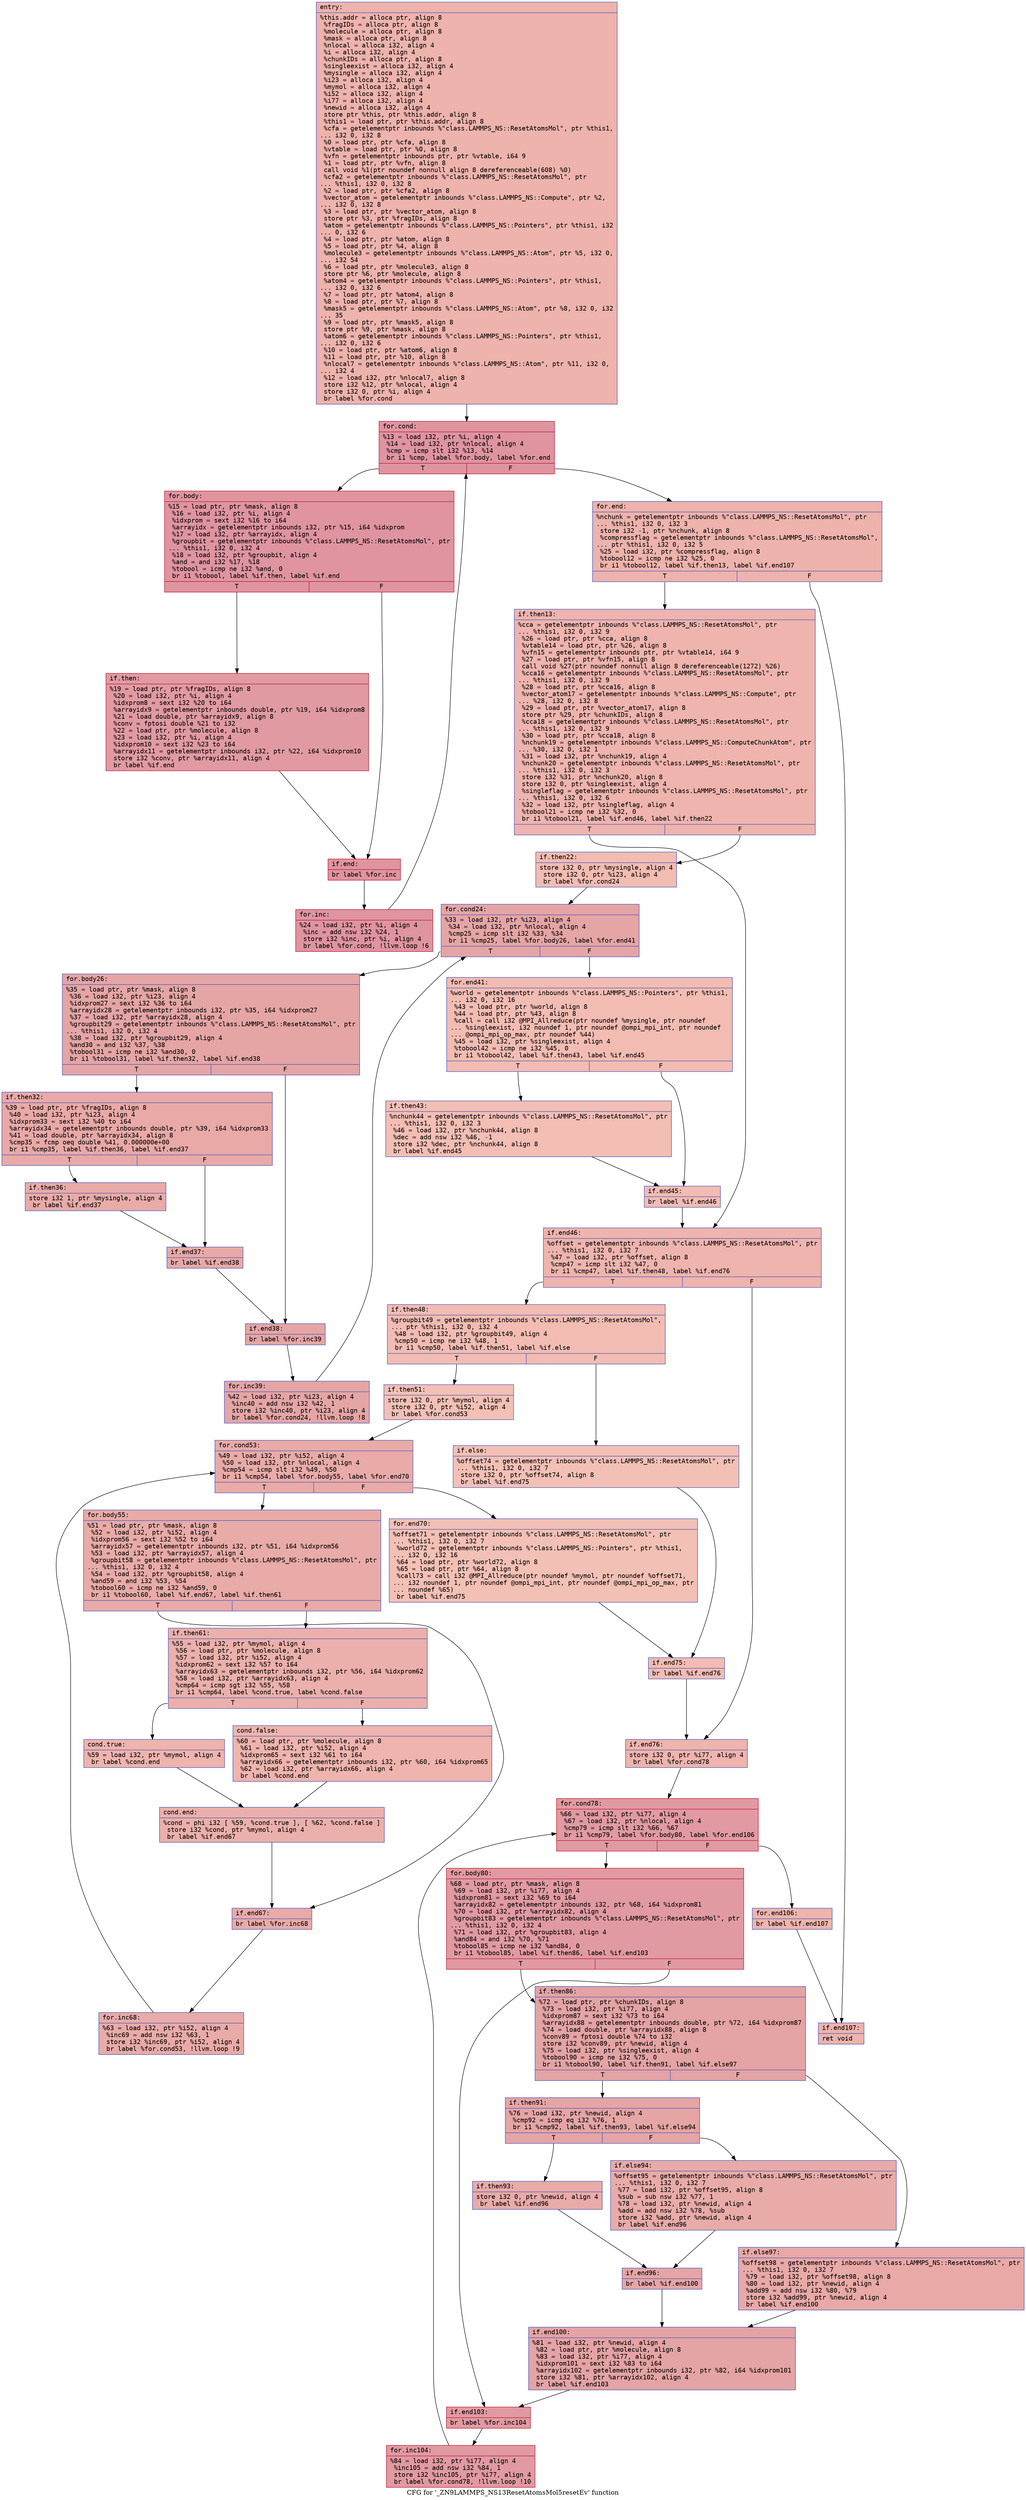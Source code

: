 digraph "CFG for '_ZN9LAMMPS_NS13ResetAtomsMol5resetEv' function" {
	label="CFG for '_ZN9LAMMPS_NS13ResetAtomsMol5resetEv' function";

	Node0x561f352edb50 [shape=record,color="#3d50c3ff", style=filled, fillcolor="#d6524470" fontname="Courier",label="{entry:\l|  %this.addr = alloca ptr, align 8\l  %fragIDs = alloca ptr, align 8\l  %molecule = alloca ptr, align 8\l  %mask = alloca ptr, align 8\l  %nlocal = alloca i32, align 4\l  %i = alloca i32, align 4\l  %chunkIDs = alloca ptr, align 8\l  %singleexist = alloca i32, align 4\l  %mysingle = alloca i32, align 4\l  %i23 = alloca i32, align 4\l  %mymol = alloca i32, align 4\l  %i52 = alloca i32, align 4\l  %i77 = alloca i32, align 4\l  %newid = alloca i32, align 4\l  store ptr %this, ptr %this.addr, align 8\l  %this1 = load ptr, ptr %this.addr, align 8\l  %cfa = getelementptr inbounds %\"class.LAMMPS_NS::ResetAtomsMol\", ptr %this1,\l... i32 0, i32 8\l  %0 = load ptr, ptr %cfa, align 8\l  %vtable = load ptr, ptr %0, align 8\l  %vfn = getelementptr inbounds ptr, ptr %vtable, i64 9\l  %1 = load ptr, ptr %vfn, align 8\l  call void %1(ptr noundef nonnull align 8 dereferenceable(608) %0)\l  %cfa2 = getelementptr inbounds %\"class.LAMMPS_NS::ResetAtomsMol\", ptr\l... %this1, i32 0, i32 8\l  %2 = load ptr, ptr %cfa2, align 8\l  %vector_atom = getelementptr inbounds %\"class.LAMMPS_NS::Compute\", ptr %2,\l... i32 0, i32 8\l  %3 = load ptr, ptr %vector_atom, align 8\l  store ptr %3, ptr %fragIDs, align 8\l  %atom = getelementptr inbounds %\"class.LAMMPS_NS::Pointers\", ptr %this1, i32\l... 0, i32 6\l  %4 = load ptr, ptr %atom, align 8\l  %5 = load ptr, ptr %4, align 8\l  %molecule3 = getelementptr inbounds %\"class.LAMMPS_NS::Atom\", ptr %5, i32 0,\l... i32 54\l  %6 = load ptr, ptr %molecule3, align 8\l  store ptr %6, ptr %molecule, align 8\l  %atom4 = getelementptr inbounds %\"class.LAMMPS_NS::Pointers\", ptr %this1,\l... i32 0, i32 6\l  %7 = load ptr, ptr %atom4, align 8\l  %8 = load ptr, ptr %7, align 8\l  %mask5 = getelementptr inbounds %\"class.LAMMPS_NS::Atom\", ptr %8, i32 0, i32\l... 35\l  %9 = load ptr, ptr %mask5, align 8\l  store ptr %9, ptr %mask, align 8\l  %atom6 = getelementptr inbounds %\"class.LAMMPS_NS::Pointers\", ptr %this1,\l... i32 0, i32 6\l  %10 = load ptr, ptr %atom6, align 8\l  %11 = load ptr, ptr %10, align 8\l  %nlocal7 = getelementptr inbounds %\"class.LAMMPS_NS::Atom\", ptr %11, i32 0,\l... i32 4\l  %12 = load i32, ptr %nlocal7, align 8\l  store i32 %12, ptr %nlocal, align 4\l  store i32 0, ptr %i, align 4\l  br label %for.cond\l}"];
	Node0x561f352edb50 -> Node0x561f353061b0[tooltip="entry -> for.cond\nProbability 100.00%" ];
	Node0x561f353061b0 [shape=record,color="#b70d28ff", style=filled, fillcolor="#b70d2870" fontname="Courier",label="{for.cond:\l|  %13 = load i32, ptr %i, align 4\l  %14 = load i32, ptr %nlocal, align 4\l  %cmp = icmp slt i32 %13, %14\l  br i1 %cmp, label %for.body, label %for.end\l|{<s0>T|<s1>F}}"];
	Node0x561f353061b0:s0 -> Node0x561f35306420[tooltip="for.cond -> for.body\nProbability 96.88%" ];
	Node0x561f353061b0:s1 -> Node0x561f353064a0[tooltip="for.cond -> for.end\nProbability 3.12%" ];
	Node0x561f35306420 [shape=record,color="#b70d28ff", style=filled, fillcolor="#b70d2870" fontname="Courier",label="{for.body:\l|  %15 = load ptr, ptr %mask, align 8\l  %16 = load i32, ptr %i, align 4\l  %idxprom = sext i32 %16 to i64\l  %arrayidx = getelementptr inbounds i32, ptr %15, i64 %idxprom\l  %17 = load i32, ptr %arrayidx, align 4\l  %groupbit = getelementptr inbounds %\"class.LAMMPS_NS::ResetAtomsMol\", ptr\l... %this1, i32 0, i32 4\l  %18 = load i32, ptr %groupbit, align 4\l  %and = and i32 %17, %18\l  %tobool = icmp ne i32 %and, 0\l  br i1 %tobool, label %if.then, label %if.end\l|{<s0>T|<s1>F}}"];
	Node0x561f35306420:s0 -> Node0x561f35306b70[tooltip="for.body -> if.then\nProbability 62.50%" ];
	Node0x561f35306420:s1 -> Node0x561f35306be0[tooltip="for.body -> if.end\nProbability 37.50%" ];
	Node0x561f35306b70 [shape=record,color="#b70d28ff", style=filled, fillcolor="#bb1b2c70" fontname="Courier",label="{if.then:\l|  %19 = load ptr, ptr %fragIDs, align 8\l  %20 = load i32, ptr %i, align 4\l  %idxprom8 = sext i32 %20 to i64\l  %arrayidx9 = getelementptr inbounds double, ptr %19, i64 %idxprom8\l  %21 = load double, ptr %arrayidx9, align 8\l  %conv = fptosi double %21 to i32\l  %22 = load ptr, ptr %molecule, align 8\l  %23 = load i32, ptr %i, align 4\l  %idxprom10 = sext i32 %23 to i64\l  %arrayidx11 = getelementptr inbounds i32, ptr %22, i64 %idxprom10\l  store i32 %conv, ptr %arrayidx11, align 4\l  br label %if.end\l}"];
	Node0x561f35306b70 -> Node0x561f35306be0[tooltip="if.then -> if.end\nProbability 100.00%" ];
	Node0x561f35306be0 [shape=record,color="#b70d28ff", style=filled, fillcolor="#b70d2870" fontname="Courier",label="{if.end:\l|  br label %for.inc\l}"];
	Node0x561f35306be0 -> Node0x561f352d72f0[tooltip="if.end -> for.inc\nProbability 100.00%" ];
	Node0x561f352d72f0 [shape=record,color="#b70d28ff", style=filled, fillcolor="#b70d2870" fontname="Courier",label="{for.inc:\l|  %24 = load i32, ptr %i, align 4\l  %inc = add nsw i32 %24, 1\l  store i32 %inc, ptr %i, align 4\l  br label %for.cond, !llvm.loop !6\l}"];
	Node0x561f352d72f0 -> Node0x561f353061b0[tooltip="for.inc -> for.cond\nProbability 100.00%" ];
	Node0x561f353064a0 [shape=record,color="#3d50c3ff", style=filled, fillcolor="#d6524470" fontname="Courier",label="{for.end:\l|  %nchunk = getelementptr inbounds %\"class.LAMMPS_NS::ResetAtomsMol\", ptr\l... %this1, i32 0, i32 3\l  store i32 -1, ptr %nchunk, align 8\l  %compressflag = getelementptr inbounds %\"class.LAMMPS_NS::ResetAtomsMol\",\l... ptr %this1, i32 0, i32 5\l  %25 = load i32, ptr %compressflag, align 8\l  %tobool12 = icmp ne i32 %25, 0\l  br i1 %tobool12, label %if.then13, label %if.end107\l|{<s0>T|<s1>F}}"];
	Node0x561f353064a0:s0 -> Node0x561f352d8130[tooltip="for.end -> if.then13\nProbability 62.50%" ];
	Node0x561f353064a0:s1 -> Node0x561f352d81b0[tooltip="for.end -> if.end107\nProbability 37.50%" ];
	Node0x561f352d8130 [shape=record,color="#3d50c3ff", style=filled, fillcolor="#d8564670" fontname="Courier",label="{if.then13:\l|  %cca = getelementptr inbounds %\"class.LAMMPS_NS::ResetAtomsMol\", ptr\l... %this1, i32 0, i32 9\l  %26 = load ptr, ptr %cca, align 8\l  %vtable14 = load ptr, ptr %26, align 8\l  %vfn15 = getelementptr inbounds ptr, ptr %vtable14, i64 9\l  %27 = load ptr, ptr %vfn15, align 8\l  call void %27(ptr noundef nonnull align 8 dereferenceable(1272) %26)\l  %cca16 = getelementptr inbounds %\"class.LAMMPS_NS::ResetAtomsMol\", ptr\l... %this1, i32 0, i32 9\l  %28 = load ptr, ptr %cca16, align 8\l  %vector_atom17 = getelementptr inbounds %\"class.LAMMPS_NS::Compute\", ptr\l... %28, i32 0, i32 8\l  %29 = load ptr, ptr %vector_atom17, align 8\l  store ptr %29, ptr %chunkIDs, align 8\l  %cca18 = getelementptr inbounds %\"class.LAMMPS_NS::ResetAtomsMol\", ptr\l... %this1, i32 0, i32 9\l  %30 = load ptr, ptr %cca18, align 8\l  %nchunk19 = getelementptr inbounds %\"class.LAMMPS_NS::ComputeChunkAtom\", ptr\l... %30, i32 0, i32 1\l  %31 = load i32, ptr %nchunk19, align 4\l  %nchunk20 = getelementptr inbounds %\"class.LAMMPS_NS::ResetAtomsMol\", ptr\l... %this1, i32 0, i32 3\l  store i32 %31, ptr %nchunk20, align 8\l  store i32 0, ptr %singleexist, align 4\l  %singleflag = getelementptr inbounds %\"class.LAMMPS_NS::ResetAtomsMol\", ptr\l... %this1, i32 0, i32 6\l  %32 = load i32, ptr %singleflag, align 4\l  %tobool21 = icmp ne i32 %32, 0\l  br i1 %tobool21, label %if.end46, label %if.then22\l|{<s0>T|<s1>F}}"];
	Node0x561f352d8130:s0 -> Node0x561f352d91c0[tooltip="if.then13 -> if.end46\nProbability 62.50%" ];
	Node0x561f352d8130:s1 -> Node0x561f352d9240[tooltip="if.then13 -> if.then22\nProbability 37.50%" ];
	Node0x561f352d9240 [shape=record,color="#3d50c3ff", style=filled, fillcolor="#e1675170" fontname="Courier",label="{if.then22:\l|  store i32 0, ptr %mysingle, align 4\l  store i32 0, ptr %i23, align 4\l  br label %for.cond24\l}"];
	Node0x561f352d9240 -> Node0x561f352d9510[tooltip="if.then22 -> for.cond24\nProbability 100.00%" ];
	Node0x561f352d9510 [shape=record,color="#3d50c3ff", style=filled, fillcolor="#c5333470" fontname="Courier",label="{for.cond24:\l|  %33 = load i32, ptr %i23, align 4\l  %34 = load i32, ptr %nlocal, align 4\l  %cmp25 = icmp slt i32 %33, %34\l  br i1 %cmp25, label %for.body26, label %for.end41\l|{<s0>T|<s1>F}}"];
	Node0x561f352d9510:s0 -> Node0x561f352d97b0[tooltip="for.cond24 -> for.body26\nProbability 96.88%" ];
	Node0x561f352d9510:s1 -> Node0x561f352d9830[tooltip="for.cond24 -> for.end41\nProbability 3.12%" ];
	Node0x561f352d97b0 [shape=record,color="#3d50c3ff", style=filled, fillcolor="#c5333470" fontname="Courier",label="{for.body26:\l|  %35 = load ptr, ptr %mask, align 8\l  %36 = load i32, ptr %i23, align 4\l  %idxprom27 = sext i32 %36 to i64\l  %arrayidx28 = getelementptr inbounds i32, ptr %35, i64 %idxprom27\l  %37 = load i32, ptr %arrayidx28, align 4\l  %groupbit29 = getelementptr inbounds %\"class.LAMMPS_NS::ResetAtomsMol\", ptr\l... %this1, i32 0, i32 4\l  %38 = load i32, ptr %groupbit29, align 4\l  %and30 = and i32 %37, %38\l  %tobool31 = icmp ne i32 %and30, 0\l  br i1 %tobool31, label %if.then32, label %if.end38\l|{<s0>T|<s1>F}}"];
	Node0x561f352d97b0:s0 -> Node0x561f352d9f90[tooltip="for.body26 -> if.then32\nProbability 62.50%" ];
	Node0x561f352d97b0:s1 -> Node0x561f352da010[tooltip="for.body26 -> if.end38\nProbability 37.50%" ];
	Node0x561f352d9f90 [shape=record,color="#3d50c3ff", style=filled, fillcolor="#ca3b3770" fontname="Courier",label="{if.then32:\l|  %39 = load ptr, ptr %fragIDs, align 8\l  %40 = load i32, ptr %i23, align 4\l  %idxprom33 = sext i32 %40 to i64\l  %arrayidx34 = getelementptr inbounds double, ptr %39, i64 %idxprom33\l  %41 = load double, ptr %arrayidx34, align 8\l  %cmp35 = fcmp oeq double %41, 0.000000e+00\l  br i1 %cmp35, label %if.then36, label %if.end37\l|{<s0>T|<s1>F}}"];
	Node0x561f352d9f90:s0 -> Node0x561f352daf90[tooltip="if.then32 -> if.then36\nProbability 62.50%" ];
	Node0x561f352d9f90:s1 -> Node0x561f352db010[tooltip="if.then32 -> if.end37\nProbability 37.50%" ];
	Node0x561f352daf90 [shape=record,color="#3d50c3ff", style=filled, fillcolor="#cc403a70" fontname="Courier",label="{if.then36:\l|  store i32 1, ptr %mysingle, align 4\l  br label %if.end37\l}"];
	Node0x561f352daf90 -> Node0x561f352db010[tooltip="if.then36 -> if.end37\nProbability 100.00%" ];
	Node0x561f352db010 [shape=record,color="#3d50c3ff", style=filled, fillcolor="#ca3b3770" fontname="Courier",label="{if.end37:\l|  br label %if.end38\l}"];
	Node0x561f352db010 -> Node0x561f352da010[tooltip="if.end37 -> if.end38\nProbability 100.00%" ];
	Node0x561f352da010 [shape=record,color="#3d50c3ff", style=filled, fillcolor="#c5333470" fontname="Courier",label="{if.end38:\l|  br label %for.inc39\l}"];
	Node0x561f352da010 -> Node0x561f352db1a0[tooltip="if.end38 -> for.inc39\nProbability 100.00%" ];
	Node0x561f352db1a0 [shape=record,color="#3d50c3ff", style=filled, fillcolor="#c5333470" fontname="Courier",label="{for.inc39:\l|  %42 = load i32, ptr %i23, align 4\l  %inc40 = add nsw i32 %42, 1\l  store i32 %inc40, ptr %i23, align 4\l  br label %for.cond24, !llvm.loop !8\l}"];
	Node0x561f352db1a0 -> Node0x561f352d9510[tooltip="for.inc39 -> for.cond24\nProbability 100.00%" ];
	Node0x561f352d9830 [shape=record,color="#3d50c3ff", style=filled, fillcolor="#e1675170" fontname="Courier",label="{for.end41:\l|  %world = getelementptr inbounds %\"class.LAMMPS_NS::Pointers\", ptr %this1,\l... i32 0, i32 16\l  %43 = load ptr, ptr %world, align 8\l  %44 = load ptr, ptr %43, align 8\l  %call = call i32 @MPI_Allreduce(ptr noundef %mysingle, ptr noundef\l... %singleexist, i32 noundef 1, ptr noundef @ompi_mpi_int, ptr noundef\l... @ompi_mpi_op_max, ptr noundef %44)\l  %45 = load i32, ptr %singleexist, align 4\l  %tobool42 = icmp ne i32 %45, 0\l  br i1 %tobool42, label %if.then43, label %if.end45\l|{<s0>T|<s1>F}}"];
	Node0x561f352d9830:s0 -> Node0x561f3530fe80[tooltip="for.end41 -> if.then43\nProbability 62.50%" ];
	Node0x561f352d9830:s1 -> Node0x561f3530ff00[tooltip="for.end41 -> if.end45\nProbability 37.50%" ];
	Node0x561f3530fe80 [shape=record,color="#3d50c3ff", style=filled, fillcolor="#e36c5570" fontname="Courier",label="{if.then43:\l|  %nchunk44 = getelementptr inbounds %\"class.LAMMPS_NS::ResetAtomsMol\", ptr\l... %this1, i32 0, i32 3\l  %46 = load i32, ptr %nchunk44, align 8\l  %dec = add nsw i32 %46, -1\l  store i32 %dec, ptr %nchunk44, align 8\l  br label %if.end45\l}"];
	Node0x561f3530fe80 -> Node0x561f3530ff00[tooltip="if.then43 -> if.end45\nProbability 100.00%" ];
	Node0x561f3530ff00 [shape=record,color="#3d50c3ff", style=filled, fillcolor="#e1675170" fontname="Courier",label="{if.end45:\l|  br label %if.end46\l}"];
	Node0x561f3530ff00 -> Node0x561f352d91c0[tooltip="if.end45 -> if.end46\nProbability 100.00%" ];
	Node0x561f352d91c0 [shape=record,color="#3d50c3ff", style=filled, fillcolor="#d8564670" fontname="Courier",label="{if.end46:\l|  %offset = getelementptr inbounds %\"class.LAMMPS_NS::ResetAtomsMol\", ptr\l... %this1, i32 0, i32 7\l  %47 = load i32, ptr %offset, align 8\l  %cmp47 = icmp slt i32 %47, 0\l  br i1 %cmp47, label %if.then48, label %if.end76\l|{<s0>T|<s1>F}}"];
	Node0x561f352d91c0:s0 -> Node0x561f35310dd0[tooltip="if.end46 -> if.then48\nProbability 37.50%" ];
	Node0x561f352d91c0:s1 -> Node0x561f35310e50[tooltip="if.end46 -> if.end76\nProbability 62.50%" ];
	Node0x561f35310dd0 [shape=record,color="#3d50c3ff", style=filled, fillcolor="#e1675170" fontname="Courier",label="{if.then48:\l|  %groupbit49 = getelementptr inbounds %\"class.LAMMPS_NS::ResetAtomsMol\",\l... ptr %this1, i32 0, i32 4\l  %48 = load i32, ptr %groupbit49, align 4\l  %cmp50 = icmp ne i32 %48, 1\l  br i1 %cmp50, label %if.then51, label %if.else\l|{<s0>T|<s1>F}}"];
	Node0x561f35310dd0:s0 -> Node0x561f353111a0[tooltip="if.then48 -> if.then51\nProbability 50.00%" ];
	Node0x561f35310dd0:s1 -> Node0x561f35311220[tooltip="if.then48 -> if.else\nProbability 50.00%" ];
	Node0x561f353111a0 [shape=record,color="#3d50c3ff", style=filled, fillcolor="#e5705870" fontname="Courier",label="{if.then51:\l|  store i32 0, ptr %mymol, align 4\l  store i32 0, ptr %i52, align 4\l  br label %for.cond53\l}"];
	Node0x561f353111a0 -> Node0x561f35311480[tooltip="if.then51 -> for.cond53\nProbability 100.00%" ];
	Node0x561f35311480 [shape=record,color="#3d50c3ff", style=filled, fillcolor="#cc403a70" fontname="Courier",label="{for.cond53:\l|  %49 = load i32, ptr %i52, align 4\l  %50 = load i32, ptr %nlocal, align 4\l  %cmp54 = icmp slt i32 %49, %50\l  br i1 %cmp54, label %for.body55, label %for.end70\l|{<s0>T|<s1>F}}"];
	Node0x561f35311480:s0 -> Node0x561f352d7d30[tooltip="for.cond53 -> for.body55\nProbability 96.88%" ];
	Node0x561f35311480:s1 -> Node0x561f352d7db0[tooltip="for.cond53 -> for.end70\nProbability 3.12%" ];
	Node0x561f352d7d30 [shape=record,color="#3d50c3ff", style=filled, fillcolor="#cc403a70" fontname="Courier",label="{for.body55:\l|  %51 = load ptr, ptr %mask, align 8\l  %52 = load i32, ptr %i52, align 4\l  %idxprom56 = sext i32 %52 to i64\l  %arrayidx57 = getelementptr inbounds i32, ptr %51, i64 %idxprom56\l  %53 = load i32, ptr %arrayidx57, align 4\l  %groupbit58 = getelementptr inbounds %\"class.LAMMPS_NS::ResetAtomsMol\", ptr\l... %this1, i32 0, i32 4\l  %54 = load i32, ptr %groupbit58, align 4\l  %and59 = and i32 %53, %54\l  %tobool60 = icmp ne i32 %and59, 0\l  br i1 %tobool60, label %if.end67, label %if.then61\l|{<s0>T|<s1>F}}"];
	Node0x561f352d7d30:s0 -> Node0x561f353124b0[tooltip="for.body55 -> if.end67\nProbability 62.50%" ];
	Node0x561f352d7d30:s1 -> Node0x561f35312530[tooltip="for.body55 -> if.then61\nProbability 37.50%" ];
	Node0x561f35312530 [shape=record,color="#3d50c3ff", style=filled, fillcolor="#d24b4070" fontname="Courier",label="{if.then61:\l|  %55 = load i32, ptr %mymol, align 4\l  %56 = load ptr, ptr %molecule, align 8\l  %57 = load i32, ptr %i52, align 4\l  %idxprom62 = sext i32 %57 to i64\l  %arrayidx63 = getelementptr inbounds i32, ptr %56, i64 %idxprom62\l  %58 = load i32, ptr %arrayidx63, align 4\l  %cmp64 = icmp sgt i32 %55, %58\l  br i1 %cmp64, label %cond.true, label %cond.false\l|{<s0>T|<s1>F}}"];
	Node0x561f35312530:s0 -> Node0x561f35312ae0[tooltip="if.then61 -> cond.true\nProbability 50.00%" ];
	Node0x561f35312530:s1 -> Node0x561f35312b60[tooltip="if.then61 -> cond.false\nProbability 50.00%" ];
	Node0x561f35312ae0 [shape=record,color="#3d50c3ff", style=filled, fillcolor="#d8564670" fontname="Courier",label="{cond.true:\l|  %59 = load i32, ptr %mymol, align 4\l  br label %cond.end\l}"];
	Node0x561f35312ae0 -> Node0x561f35312d70[tooltip="cond.true -> cond.end\nProbability 100.00%" ];
	Node0x561f35312b60 [shape=record,color="#3d50c3ff", style=filled, fillcolor="#d8564670" fontname="Courier",label="{cond.false:\l|  %60 = load ptr, ptr %molecule, align 8\l  %61 = load i32, ptr %i52, align 4\l  %idxprom65 = sext i32 %61 to i64\l  %arrayidx66 = getelementptr inbounds i32, ptr %60, i64 %idxprom65\l  %62 = load i32, ptr %arrayidx66, align 4\l  br label %cond.end\l}"];
	Node0x561f35312b60 -> Node0x561f35312d70[tooltip="cond.false -> cond.end\nProbability 100.00%" ];
	Node0x561f35312d70 [shape=record,color="#3d50c3ff", style=filled, fillcolor="#d24b4070" fontname="Courier",label="{cond.end:\l|  %cond = phi i32 [ %59, %cond.true ], [ %62, %cond.false ]\l  store i32 %cond, ptr %mymol, align 4\l  br label %if.end67\l}"];
	Node0x561f35312d70 -> Node0x561f353124b0[tooltip="cond.end -> if.end67\nProbability 100.00%" ];
	Node0x561f353124b0 [shape=record,color="#3d50c3ff", style=filled, fillcolor="#cc403a70" fontname="Courier",label="{if.end67:\l|  br label %for.inc68\l}"];
	Node0x561f353124b0 -> Node0x561f353132f0[tooltip="if.end67 -> for.inc68\nProbability 100.00%" ];
	Node0x561f353132f0 [shape=record,color="#3d50c3ff", style=filled, fillcolor="#cc403a70" fontname="Courier",label="{for.inc68:\l|  %63 = load i32, ptr %i52, align 4\l  %inc69 = add nsw i32 %63, 1\l  store i32 %inc69, ptr %i52, align 4\l  br label %for.cond53, !llvm.loop !9\l}"];
	Node0x561f353132f0 -> Node0x561f35311480[tooltip="for.inc68 -> for.cond53\nProbability 100.00%" ];
	Node0x561f352d7db0 [shape=record,color="#3d50c3ff", style=filled, fillcolor="#e5705870" fontname="Courier",label="{for.end70:\l|  %offset71 = getelementptr inbounds %\"class.LAMMPS_NS::ResetAtomsMol\", ptr\l... %this1, i32 0, i32 7\l  %world72 = getelementptr inbounds %\"class.LAMMPS_NS::Pointers\", ptr %this1,\l... i32 0, i32 16\l  %64 = load ptr, ptr %world72, align 8\l  %65 = load ptr, ptr %64, align 8\l  %call73 = call i32 @MPI_Allreduce(ptr noundef %mymol, ptr noundef %offset71,\l... i32 noundef 1, ptr noundef @ompi_mpi_int, ptr noundef @ompi_mpi_op_max, ptr\l... noundef %65)\l  br label %if.end75\l}"];
	Node0x561f352d7db0 -> Node0x561f35313c40[tooltip="for.end70 -> if.end75\nProbability 100.00%" ];
	Node0x561f35311220 [shape=record,color="#3d50c3ff", style=filled, fillcolor="#e5705870" fontname="Courier",label="{if.else:\l|  %offset74 = getelementptr inbounds %\"class.LAMMPS_NS::ResetAtomsMol\", ptr\l... %this1, i32 0, i32 7\l  store i32 0, ptr %offset74, align 8\l  br label %if.end75\l}"];
	Node0x561f35311220 -> Node0x561f35313c40[tooltip="if.else -> if.end75\nProbability 100.00%" ];
	Node0x561f35313c40 [shape=record,color="#3d50c3ff", style=filled, fillcolor="#e1675170" fontname="Courier",label="{if.end75:\l|  br label %if.end76\l}"];
	Node0x561f35313c40 -> Node0x561f35310e50[tooltip="if.end75 -> if.end76\nProbability 100.00%" ];
	Node0x561f35310e50 [shape=record,color="#3d50c3ff", style=filled, fillcolor="#d8564670" fontname="Courier",label="{if.end76:\l|  store i32 0, ptr %i77, align 4\l  br label %for.cond78\l}"];
	Node0x561f35310e50 -> Node0x561f35314010[tooltip="if.end76 -> for.cond78\nProbability 100.00%" ];
	Node0x561f35314010 [shape=record,color="#b70d28ff", style=filled, fillcolor="#bb1b2c70" fontname="Courier",label="{for.cond78:\l|  %66 = load i32, ptr %i77, align 4\l  %67 = load i32, ptr %nlocal, align 4\l  %cmp79 = icmp slt i32 %66, %67\l  br i1 %cmp79, label %for.body80, label %for.end106\l|{<s0>T|<s1>F}}"];
	Node0x561f35314010:s0 -> Node0x561f35314290[tooltip="for.cond78 -> for.body80\nProbability 96.88%" ];
	Node0x561f35314010:s1 -> Node0x561f35314310[tooltip="for.cond78 -> for.end106\nProbability 3.12%" ];
	Node0x561f35314290 [shape=record,color="#b70d28ff", style=filled, fillcolor="#bb1b2c70" fontname="Courier",label="{for.body80:\l|  %68 = load ptr, ptr %mask, align 8\l  %69 = load i32, ptr %i77, align 4\l  %idxprom81 = sext i32 %69 to i64\l  %arrayidx82 = getelementptr inbounds i32, ptr %68, i64 %idxprom81\l  %70 = load i32, ptr %arrayidx82, align 4\l  %groupbit83 = getelementptr inbounds %\"class.LAMMPS_NS::ResetAtomsMol\", ptr\l... %this1, i32 0, i32 4\l  %71 = load i32, ptr %groupbit83, align 4\l  %and84 = and i32 %70, %71\l  %tobool85 = icmp ne i32 %and84, 0\l  br i1 %tobool85, label %if.then86, label %if.end103\l|{<s0>T|<s1>F}}"];
	Node0x561f35314290:s0 -> Node0x561f35314a10[tooltip="for.body80 -> if.then86\nProbability 62.50%" ];
	Node0x561f35314290:s1 -> Node0x561f35314a90[tooltip="for.body80 -> if.end103\nProbability 37.50%" ];
	Node0x561f35314a10 [shape=record,color="#3d50c3ff", style=filled, fillcolor="#c32e3170" fontname="Courier",label="{if.then86:\l|  %72 = load ptr, ptr %chunkIDs, align 8\l  %73 = load i32, ptr %i77, align 4\l  %idxprom87 = sext i32 %73 to i64\l  %arrayidx88 = getelementptr inbounds double, ptr %72, i64 %idxprom87\l  %74 = load double, ptr %arrayidx88, align 8\l  %conv89 = fptosi double %74 to i32\l  store i32 %conv89, ptr %newid, align 4\l  %75 = load i32, ptr %singleexist, align 4\l  %tobool90 = icmp ne i32 %75, 0\l  br i1 %tobool90, label %if.then91, label %if.else97\l|{<s0>T|<s1>F}}"];
	Node0x561f35314a10:s0 -> Node0x561f35315120[tooltip="if.then86 -> if.then91\nProbability 62.50%" ];
	Node0x561f35314a10:s1 -> Node0x561f353151a0[tooltip="if.then86 -> if.else97\nProbability 37.50%" ];
	Node0x561f35315120 [shape=record,color="#3d50c3ff", style=filled, fillcolor="#c5333470" fontname="Courier",label="{if.then91:\l|  %76 = load i32, ptr %newid, align 4\l  %cmp92 = icmp eq i32 %76, 1\l  br i1 %cmp92, label %if.then93, label %if.else94\l|{<s0>T|<s1>F}}"];
	Node0x561f35315120:s0 -> Node0x561f35315400[tooltip="if.then91 -> if.then93\nProbability 50.00%" ];
	Node0x561f35315120:s1 -> Node0x561f35315480[tooltip="if.then91 -> if.else94\nProbability 50.00%" ];
	Node0x561f35315400 [shape=record,color="#3d50c3ff", style=filled, fillcolor="#cc403a70" fontname="Courier",label="{if.then93:\l|  store i32 0, ptr %newid, align 4\l  br label %if.end96\l}"];
	Node0x561f35315400 -> Node0x561f353156b0[tooltip="if.then93 -> if.end96\nProbability 100.00%" ];
	Node0x561f35315480 [shape=record,color="#3d50c3ff", style=filled, fillcolor="#cc403a70" fontname="Courier",label="{if.else94:\l|  %offset95 = getelementptr inbounds %\"class.LAMMPS_NS::ResetAtomsMol\", ptr\l... %this1, i32 0, i32 7\l  %77 = load i32, ptr %offset95, align 8\l  %sub = sub nsw i32 %77, 1\l  %78 = load i32, ptr %newid, align 4\l  %add = add nsw i32 %78, %sub\l  store i32 %add, ptr %newid, align 4\l  br label %if.end96\l}"];
	Node0x561f35315480 -> Node0x561f353156b0[tooltip="if.else94 -> if.end96\nProbability 100.00%" ];
	Node0x561f353156b0 [shape=record,color="#3d50c3ff", style=filled, fillcolor="#c5333470" fontname="Courier",label="{if.end96:\l|  br label %if.end100\l}"];
	Node0x561f353156b0 -> Node0x561f35315c00[tooltip="if.end96 -> if.end100\nProbability 100.00%" ];
	Node0x561f353151a0 [shape=record,color="#3d50c3ff", style=filled, fillcolor="#ca3b3770" fontname="Courier",label="{if.else97:\l|  %offset98 = getelementptr inbounds %\"class.LAMMPS_NS::ResetAtomsMol\", ptr\l... %this1, i32 0, i32 7\l  %79 = load i32, ptr %offset98, align 8\l  %80 = load i32, ptr %newid, align 4\l  %add99 = add nsw i32 %80, %79\l  store i32 %add99, ptr %newid, align 4\l  br label %if.end100\l}"];
	Node0x561f353151a0 -> Node0x561f35315c00[tooltip="if.else97 -> if.end100\nProbability 100.00%" ];
	Node0x561f35315c00 [shape=record,color="#3d50c3ff", style=filled, fillcolor="#c32e3170" fontname="Courier",label="{if.end100:\l|  %81 = load i32, ptr %newid, align 4\l  %82 = load ptr, ptr %molecule, align 8\l  %83 = load i32, ptr %i77, align 4\l  %idxprom101 = sext i32 %83 to i64\l  %arrayidx102 = getelementptr inbounds i32, ptr %82, i64 %idxprom101\l  store i32 %81, ptr %arrayidx102, align 4\l  br label %if.end103\l}"];
	Node0x561f35315c00 -> Node0x561f35314a90[tooltip="if.end100 -> if.end103\nProbability 100.00%" ];
	Node0x561f35314a90 [shape=record,color="#b70d28ff", style=filled, fillcolor="#bb1b2c70" fontname="Courier",label="{if.end103:\l|  br label %for.inc104\l}"];
	Node0x561f35314a90 -> Node0x561f353164a0[tooltip="if.end103 -> for.inc104\nProbability 100.00%" ];
	Node0x561f353164a0 [shape=record,color="#b70d28ff", style=filled, fillcolor="#bb1b2c70" fontname="Courier",label="{for.inc104:\l|  %84 = load i32, ptr %i77, align 4\l  %inc105 = add nsw i32 %84, 1\l  store i32 %inc105, ptr %i77, align 4\l  br label %for.cond78, !llvm.loop !10\l}"];
	Node0x561f353164a0 -> Node0x561f35314010[tooltip="for.inc104 -> for.cond78\nProbability 100.00%" ];
	Node0x561f35314310 [shape=record,color="#3d50c3ff", style=filled, fillcolor="#d8564670" fontname="Courier",label="{for.end106:\l|  br label %if.end107\l}"];
	Node0x561f35314310 -> Node0x561f352d81b0[tooltip="for.end106 -> if.end107\nProbability 100.00%" ];
	Node0x561f352d81b0 [shape=record,color="#3d50c3ff", style=filled, fillcolor="#d6524470" fontname="Courier",label="{if.end107:\l|  ret void\l}"];
}
